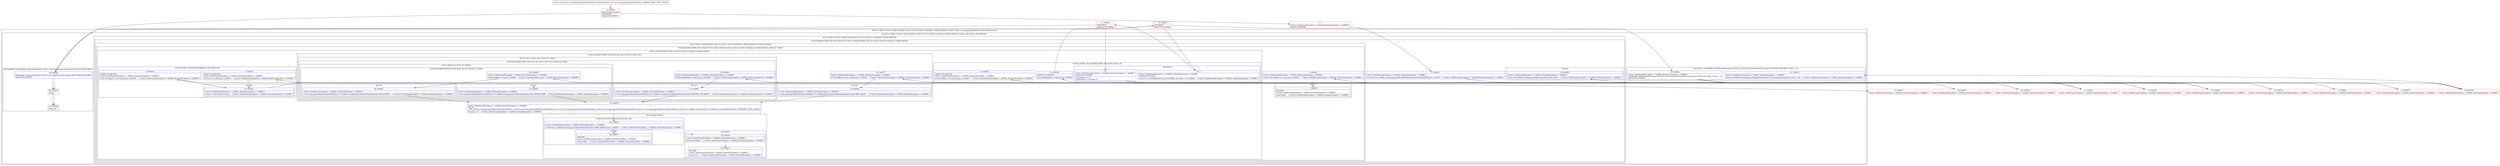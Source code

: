 digraph "CFG forar.com.hjg.pngj.DeflatedChunksSet.inflateData()Z" {
subgraph cluster_Region_254225408 {
label = "R(1:(1:(1:38)(1:(1:5)(5:(1:10)|(2:16|18)|(1:24)(1:(1:27)(1:(1:30)(1:31)))|32|(2:(1:36)|(2:34|35)))))) | DECL_VAR: ar.com.hjg.pngj.DeflatedChunksSet$State null\l";
node [shape=record,color=blue];
subgraph cluster_TryCatchRegion_360803319 {
label = "Try: R(1:(1:38)(1:(1:5)(5:(1:10)|(2:16|18)|(1:24)(1:(1:27)(1:(1:30)(1:31)))|32|(2:(1:36)|(2:34|35))))) catches: R(2:19|21), R(3:39|40|41)";
node [shape=record,color=blue];
subgraph cluster_Region_730272798 {
label = "R(1:(1:38)(1:(1:5)(5:(1:10)|(2:16|18)|(1:24)(1:(1:27)(1:(1:30)(1:31)))|32|(2:(1:36)|(2:34|35)))))";
node [shape=record,color=blue];
subgraph cluster_IfRegion_671072466 {
label = "IF [B:2:0x0004] THEN: R(1:38) ELSE: R(1:(1:5)(5:(1:10)|(2:16|18)|(1:24)(1:(1:27)(1:(1:30)(1:31)))|32|(2:(1:36)|(2:34|35))))";
node [shape=record,color=blue];
Node_2 [shape=record,label="{2\:\ 0x0004|Catch:\{ DataFormatException \-\> 0x004a, RuntimeException \-\> 0x0086 \}\l|if (r6.state == p004ar.com.hjg.pngj.DeflatedChunksSet.State.ROW_READY) goto L_0x007e     \/\/ Catch:\{ DataFormatException \-\> 0x004a, RuntimeException \-\> 0x0086 \}\l}"];
subgraph cluster_Region_294563585 {
label = "R(1:38)";
node [shape=record,color=blue];
Node_38 [shape=record,label="{38\:\ 0x0085|Catch:\{ DataFormatException \-\> 0x004a, RuntimeException \-\> 0x0086 \}\l|throw new p004ar.com.hjg.pngj.PngjException(\"invalid state\")     \/\/ Catch:\{ DataFormatException \-\> 0x004a, RuntimeException \-\> 0x0086 \}\l}"];
}
subgraph cluster_Region_265199636 {
label = "R(1:(1:5)(5:(1:10)|(2:16|18)|(1:24)(1:(1:27)(1:(1:30)(1:31)))|32|(2:(1:36)|(2:34|35)))) | ELSE_IF_CHAIN\l";
node [shape=record,color=blue];
subgraph cluster_IfRegion_486175255 {
label = "IF [B:4:0x000d] THEN: R(1:5) ELSE: R(5:(1:10)|(2:16|18)|(1:24)(1:(1:27)(1:(1:30)(1:31)))|32|(2:(1:36)|(2:34|35))) | ELSE_IF_CHAIN\l";
node [shape=record,color=blue];
Node_4 [shape=record,label="{4\:\ 0x000d|Catch:\{ DataFormatException \-\> 0x004a, RuntimeException \-\> 0x0086 \}\l|if (r6.state.isDone() == true) goto L_0x000f     \/\/ Catch:\{ DataFormatException \-\> 0x004a, RuntimeException \-\> 0x0086 \}\l}"];
subgraph cluster_Region_1171965962 {
label = "R(1:5)";
node [shape=record,color=blue];
Node_5 [shape=record,label="{5\:\ 0x000f|RETURN\lCatch:\{ DataFormatException \-\> 0x004a, RuntimeException \-\> 0x0086 \}\l|return false     \/\/ Catch:\{ DataFormatException \-\> 0x004a, RuntimeException \-\> 0x0086 \}\l}"];
}
subgraph cluster_Region_558403863 {
label = "R(5:(1:10)|(2:16|18)|(1:24)(1:(1:27)(1:(1:30)(1:31)))|32|(2:(1:36)|(2:34|35)))";
node [shape=record,color=blue];
subgraph cluster_IfRegion_1534876458 {
label = "IF [B:7:0x0012, B:9:0x0019] THEN: R(1:10) ELSE: null";
node [shape=record,color=blue];
Node_7 [shape=record,label="{7\:\ 0x0012|ADDED_TO_REGION\lCatch:\{ DataFormatException \-\> 0x004a, RuntimeException \-\> 0x0086 \}\l|if (r6.row == null) goto L_0x001b     \/\/ Catch:\{ DataFormatException \-\> 0x004a, RuntimeException \-\> 0x0086 \}\l}"];
Node_9 [shape=record,label="{9\:\ 0x0019|ADDED_TO_REGION\lCatch:\{ DataFormatException \-\> 0x004a, RuntimeException \-\> 0x0086 \}\l|if (r6.row.length \< r6.rowlen) goto L_0x001b     \/\/ Catch:\{ DataFormatException \-\> 0x004a, RuntimeException \-\> 0x0086 \}\l}"];
subgraph cluster_Region_341434520 {
label = "R(1:10)";
node [shape=record,color=blue];
Node_10 [shape=record,label="{10\:\ 0x001b|Catch:\{ DataFormatException \-\> 0x004a, RuntimeException \-\> 0x0086 \}\l|r6.row = new byte[r6.rowlen]     \/\/ Catch:\{ DataFormatException \-\> 0x004a, RuntimeException \-\> 0x0086 \}\l}"];
}
}
subgraph cluster_IfRegion_122744961 {
label = "IF [B:12:0x0025, B:14:0x002d] THEN: R(2:16|18) ELSE: null";
node [shape=record,color=blue];
Node_12 [shape=record,label="{12\:\ 0x0025|ADDED_TO_REGION\lCatch:\{ DataFormatException \-\> 0x004a, RuntimeException \-\> 0x0086 \}\l|if (r6.rowfilled \< r6.rowlen) goto L_0x0027     \/\/ Catch:\{ DataFormatException \-\> 0x004a, RuntimeException \-\> 0x0086 \}\l}"];
Node_14 [shape=record,label="{14\:\ 0x002d|ADDED_TO_REGION\l|if (r6.inf.finished() == false) goto L_0x002f\l}"];
subgraph cluster_Region_1797478304 {
label = "R(2:16|18)";
node [shape=record,color=blue];
Node_16 [shape=record,label="{16\:\ ?|Catch:\{ DataFormatException \-\> 0x004a, RuntimeException \-\> 0x0086 \}\lSplitter:B:15:0x002f\l|int int r0 = r6.inf.inflate(r6.row, r6.rowfilled, r6.rowlen \- r6.rowfilled)     \/\/ Catch:\{ DataFormatException \-\> 0x004a, RuntimeException \-\> 0x0086 \}\l}"];
Node_18 [shape=record,label="{18\:\ ?|Catch:\{ DataFormatException \-\> 0x004a, RuntimeException \-\> 0x0086 \}\lSplitter:B:17:0x003e\l|r6.rowfilled += r0\lr6.nBytesOut += (long) r0\l}"];
}
}
subgraph cluster_IfRegion_1660229973 {
label = "IF [B:23:0x0057] THEN: R(1:24) ELSE: R(1:(1:27)(1:(1:30)(1:31)))";
node [shape=record,color=blue];
Node_23 [shape=record,label="{23\:\ 0x0057|Catch:\{ DataFormatException \-\> 0x004a, RuntimeException \-\> 0x0086 \}\l|if (r6.rowfilled == r6.rowlen) goto L_0x0059     \/\/ Catch:\{ DataFormatException \-\> 0x004a, RuntimeException \-\> 0x0086 \}\l}"];
subgraph cluster_Region_1572019144 {
label = "R(1:24)";
node [shape=record,color=blue];
Node_24 [shape=record,label="{24\:\ 0x0059|Catch:\{ DataFormatException \-\> 0x004a, RuntimeException \-\> 0x0086 \}\l|ar.com.hjg.pngj.DeflatedChunksSet$State r0 = p004ar.com.hjg.pngj.DeflatedChunksSet.State.ROW_READY     \/\/ Catch:\{ DataFormatException \-\> 0x004a, RuntimeException \-\> 0x0086 \}\l}"];
}
subgraph cluster_Region_1533655850 {
label = "R(1:(1:27)(1:(1:30)(1:31))) | ELSE_IF_CHAIN\l";
node [shape=record,color=blue];
subgraph cluster_IfRegion_7327231 {
label = "IF [B:26:0x0062] THEN: R(1:27) ELSE: R(1:(1:30)(1:31)) | ELSE_IF_CHAIN\l";
node [shape=record,color=blue];
Node_26 [shape=record,label="{26\:\ 0x0062|Catch:\{ DataFormatException \-\> 0x004a, RuntimeException \-\> 0x0086 \}\l|if (r6.inf.finished() == false) goto L_0x0064     \/\/ Catch:\{ DataFormatException \-\> 0x004a, RuntimeException \-\> 0x0086 \}\l}"];
subgraph cluster_Region_1554847344 {
label = "R(1:27)";
node [shape=record,color=blue];
Node_27 [shape=record,label="{27\:\ 0x0064|Catch:\{ DataFormatException \-\> 0x004a, RuntimeException \-\> 0x0086 \}\l|ar.com.hjg.pngj.DeflatedChunksSet$State r0 = p004ar.com.hjg.pngj.DeflatedChunksSet.State.WAITING_FOR_INPUT     \/\/ Catch:\{ DataFormatException \-\> 0x004a, RuntimeException \-\> 0x0086 \}\l}"];
}
subgraph cluster_Region_3924363 {
label = "R(1:(1:30)(1:31)) | ELSE_IF_CHAIN\l";
node [shape=record,color=blue];
subgraph cluster_IfRegion_1255047016 {
label = "IF [B:29:0x0069] THEN: R(1:30) ELSE: R(1:31) | ELSE_IF_CHAIN\l";
node [shape=record,color=blue];
Node_29 [shape=record,label="{29\:\ 0x0069|Catch:\{ DataFormatException \-\> 0x004a, RuntimeException \-\> 0x0086 \}\l|if (r6.rowfilled \> 0) goto L_0x006b     \/\/ Catch:\{ DataFormatException \-\> 0x004a, RuntimeException \-\> 0x0086 \}\l}"];
subgraph cluster_Region_1946879080 {
label = "R(1:30)";
node [shape=record,color=blue];
Node_30 [shape=record,label="{30\:\ 0x006b|Catch:\{ DataFormatException \-\> 0x004a, RuntimeException \-\> 0x0086 \}\l|ar.com.hjg.pngj.DeflatedChunksSet$State r0 = p004ar.com.hjg.pngj.DeflatedChunksSet.State.ROW_READY     \/\/ Catch:\{ DataFormatException \-\> 0x004a, RuntimeException \-\> 0x0086 \}\l}"];
}
subgraph cluster_Region_1852508591 {
label = "R(1:31)";
node [shape=record,color=blue];
Node_31 [shape=record,label="{31\:\ 0x006e|Catch:\{ DataFormatException \-\> 0x004a, RuntimeException \-\> 0x0086 \}\l|ar.com.hjg.pngj.DeflatedChunksSet$State r0 = p004ar.com.hjg.pngj.DeflatedChunksSet.State.WORK_DONE     \/\/ Catch:\{ DataFormatException \-\> 0x004a, RuntimeException \-\> 0x0086 \}\l}"];
}
}
}
}
}
}
Node_32 [shape=record,label="{32\:\ 0x0070|Catch:\{ DataFormatException \-\> 0x004a, RuntimeException \-\> 0x0086 \}\lPHI: r0 \l  PHI: (r0v8 ar.com.hjg.pngj.DeflatedChunksSet$State) = (r0v14 ar.com.hjg.pngj.DeflatedChunksSet$State), (r0v15 ar.com.hjg.pngj.DeflatedChunksSet$State), (r0v16 ar.com.hjg.pngj.DeflatedChunksSet$State), (r0v17 ar.com.hjg.pngj.DeflatedChunksSet$State) binds: [B:31:0x006e, B:30:0x006b, B:27:0x0064, B:24:0x0059] A[DONT_GENERATE, DONT_INLINE]\l|r6.state = r0     \/\/ Catch:\{ DataFormatException \-\> 0x004a, RuntimeException \-\> 0x0086 \}\l}"];
subgraph cluster_Region_1550331376 {
label = "R(2:(1:36)|(2:34|35))";
node [shape=record,color=blue];
subgraph cluster_IfRegion_571872183 {
label = "IF [B:33:0x0076] THEN: R(1:36) ELSE: null";
node [shape=record,color=blue];
Node_33 [shape=record,label="{33\:\ 0x0076|Catch:\{ DataFormatException \-\> 0x004a, RuntimeException \-\> 0x0086 \}\l|if (r6.state != p004ar.com.hjg.pngj.DeflatedChunksSet.State.ROW_READY) goto L_0x007d     \/\/ Catch:\{ DataFormatException \-\> 0x004a, RuntimeException \-\> 0x0086 \}\l}"];
subgraph cluster_Region_2105448903 {
label = "R(1:36)";
node [shape=record,color=blue];
Node_36 [shape=record,label="{36\:\ 0x007d|RETURN\lCatch:\{ DataFormatException \-\> 0x004a, RuntimeException \-\> 0x0086 \}\l|return false     \/\/ Catch:\{ DataFormatException \-\> 0x004a, RuntimeException \-\> 0x0086 \}\l}"];
}
}
subgraph cluster_Region_1148361791 {
label = "R(2:34|35)";
node [shape=record,color=blue];
Node_34 [shape=record,label="{34\:\ 0x0078|Catch:\{ DataFormatException \-\> 0x004a, RuntimeException \-\> 0x0086 \}\l|preProcessRow()     \/\/ Catch:\{ DataFormatException \-\> 0x004a, RuntimeException \-\> 0x0086 \}\l}"];
Node_35 [shape=record,label="{35\:\ 0x007c|RETURN\lCatch:\{ DataFormatException \-\> 0x004a, RuntimeException \-\> 0x0086 \}\l|return true     \/\/ Catch:\{ DataFormatException \-\> 0x004a, RuntimeException \-\> 0x0086 \}\l}"];
}
}
}
}
}
}
}
subgraph cluster_Region_1500004076 {
label = "R(2:19|21) | ExcHandler: DataFormatException (r0v20 'e' java.util.zip.DataFormatException A[CUSTOM_DECLARE, Catch:\{  \}])\l";
node [shape=record,color=blue];
Node_19 [shape=record,label="{19\:\ 0x004a|Catch:\{ DataFormatException \-\> 0x004a, RuntimeException \-\> 0x0086 \}\lExcHandler: DataFormatException (r0v20 'e' java.util.zip.DataFormatException A[CUSTOM_DECLARE, Catch:\{  \}])\lSplitter:B:15:0x002f\l}"];
Node_21 [shape=record,label="{21\:\ 0x0052|Catch:\{ DataFormatException \-\> 0x004a, RuntimeException \-\> 0x0086 \}\l|throw new p004ar.com.hjg.pngj.PngjInputException(\"error decompressing zlib stream \", r0)     \/\/ Catch:\{ DataFormatException \-\> 0x004a, RuntimeException \-\> 0x0086 \}\l}"];
}
subgraph cluster_Region_1265702365 {
label = "R(3:39|40|41) | ExcHandler: RuntimeException (r0v0 'e' java.lang.RuntimeException A[CUSTOM_DECLARE])\l";
node [shape=record,color=blue];
Node_39 [shape=record,label="{39\:\ 0x0086|ExcHandler: RuntimeException (r0v0 'e' java.lang.RuntimeException A[CUSTOM_DECLARE])\lSplitter:B:0:0x0000\l}"];
Node_40 [shape=record,label="{40\:\ 0x0087|close()\l}"];
Node_41 [shape=record,label="{41\:\ 0x008a|throw r0\l}"];
}
}
}
subgraph cluster_Region_1265702365 {
label = "R(3:39|40|41) | ExcHandler: RuntimeException (r0v0 'e' java.lang.RuntimeException A[CUSTOM_DECLARE])\l";
node [shape=record,color=blue];
Node_39 [shape=record,label="{39\:\ 0x0086|ExcHandler: RuntimeException (r0v0 'e' java.lang.RuntimeException A[CUSTOM_DECLARE])\lSplitter:B:0:0x0000\l}"];
Node_40 [shape=record,label="{40\:\ 0x0087|close()\l}"];
Node_41 [shape=record,label="{41\:\ 0x008a|throw r0\l}"];
}
subgraph cluster_Region_1500004076 {
label = "R(2:19|21) | ExcHandler: DataFormatException (r0v20 'e' java.util.zip.DataFormatException A[CUSTOM_DECLARE, Catch:\{  \}])\l";
node [shape=record,color=blue];
Node_19 [shape=record,label="{19\:\ 0x004a|Catch:\{ DataFormatException \-\> 0x004a, RuntimeException \-\> 0x0086 \}\lExcHandler: DataFormatException (r0v20 'e' java.util.zip.DataFormatException A[CUSTOM_DECLARE, Catch:\{  \}])\lSplitter:B:15:0x002f\l}"];
Node_21 [shape=record,label="{21\:\ 0x0052|Catch:\{ DataFormatException \-\> 0x004a, RuntimeException \-\> 0x0086 \}\l|throw new p004ar.com.hjg.pngj.PngjInputException(\"error decompressing zlib stream \", r0)     \/\/ Catch:\{ DataFormatException \-\> 0x004a, RuntimeException \-\> 0x0086 \}\l}"];
}
Node_0 [shape=record,color=red,label="{0\:\ 0x0000|MTH_ENTER_BLOCK\lSYNTHETIC\lSplitter:B:0:0x0000\l}"];
Node_1 [shape=record,color=red,label="{1\:\ ?|Catch:\{ DataFormatException \-\> 0x004a, RuntimeException \-\> 0x0086 \}\lSplitter:B:0:0x0000\l}"];
Node_3 [shape=record,color=red,label="{3\:\ 0x0006|Catch:\{ DataFormatException \-\> 0x004a, RuntimeException \-\> 0x0086 \}\l}"];
Node_6 [shape=record,color=red,label="{6\:\ 0x0010|Catch:\{ DataFormatException \-\> 0x004a, RuntimeException \-\> 0x0086 \}\l}"];
Node_8 [shape=record,color=red,label="{8\:\ 0x0014|Catch:\{ DataFormatException \-\> 0x004a, RuntimeException \-\> 0x0086 \}\l}"];
Node_11 [shape=record,color=red,label="{11\:\ 0x0021|Catch:\{ DataFormatException \-\> 0x004a, RuntimeException \-\> 0x0086 \}\l}"];
Node_13 [shape=record,color=red,label="{13\:\ 0x0027|Catch:\{ DataFormatException \-\> 0x004a, RuntimeException \-\> 0x0086 \}\l}"];
Node_15 [shape=record,color=red,label="{15\:\ 0x002f|SYNTHETIC\lSplitter:B:15:0x002f\l}"];
Node_17 [shape=record,color=red,label="{17\:\ 0x003e|SYNTHETIC\lSplitter:B:17:0x003e\l}"];
Node_20 [shape=record,color=red,label="{20\:\ 0x004b|Catch:\{ DataFormatException \-\> 0x004a, RuntimeException \-\> 0x0086 \}\l}"];
Node_22 [shape=record,color=red,label="{22\:\ 0x0053|Catch:\{ DataFormatException \-\> 0x004a, RuntimeException \-\> 0x0086 \}\l}"];
Node_25 [shape=record,color=red,label="{25\:\ 0x005c|Catch:\{ DataFormatException \-\> 0x004a, RuntimeException \-\> 0x0086 \}\l}"];
Node_28 [shape=record,color=red,label="{28\:\ 0x0067|Catch:\{ DataFormatException \-\> 0x004a, RuntimeException \-\> 0x0086 \}\l}"];
Node_37 [shape=record,color=red,label="{37\:\ 0x007e|Catch:\{ DataFormatException \-\> 0x004a, RuntimeException \-\> 0x0086 \}\l}"];
MethodNode[shape=record,label="{private boolean ar.com.hjg.pngj.DeflatedChunksSet.inflateData((r6v0 'this' ar.com.hjg.pngj.DeflatedChunksSet A[IMMUTABLE_TYPE, THIS])) }"];
MethodNode -> Node_0;
Node_2 -> Node_3[style=dashed];
Node_2 -> Node_37;
Node_4 -> Node_5;
Node_4 -> Node_6[style=dashed];
Node_7 -> Node_8[style=dashed];
Node_7 -> Node_10;
Node_9 -> Node_10;
Node_9 -> Node_11[style=dashed];
Node_10 -> Node_11;
Node_12 -> Node_13;
Node_12 -> Node_22[style=dashed];
Node_14 -> Node_15;
Node_14 -> Node_22[style=dashed];
Node_16 -> Node_17;
Node_18 -> Node_22;
Node_23 -> Node_24;
Node_23 -> Node_25[style=dashed];
Node_24 -> Node_32;
Node_26 -> Node_27;
Node_26 -> Node_28[style=dashed];
Node_27 -> Node_32;
Node_29 -> Node_30;
Node_29 -> Node_31[style=dashed];
Node_30 -> Node_32;
Node_31 -> Node_32;
Node_32 -> Node_33;
Node_33 -> Node_34[style=dashed];
Node_33 -> Node_36;
Node_34 -> Node_35;
Node_19 -> Node_20;
Node_39 -> Node_40;
Node_40 -> Node_41;
Node_39 -> Node_40;
Node_40 -> Node_41;
Node_19 -> Node_20;
Node_0 -> Node_1;
Node_0 -> Node_39;
Node_1 -> Node_2;
Node_3 -> Node_4;
Node_6 -> Node_7;
Node_8 -> Node_9;
Node_11 -> Node_12;
Node_13 -> Node_14;
Node_15 -> Node_16;
Node_15 -> Node_19;
Node_15 -> Node_39;
Node_17 -> Node_18;
Node_17 -> Node_39;
Node_20 -> Node_21;
Node_22 -> Node_23;
Node_25 -> Node_26;
Node_28 -> Node_29;
Node_37 -> Node_38;
}


